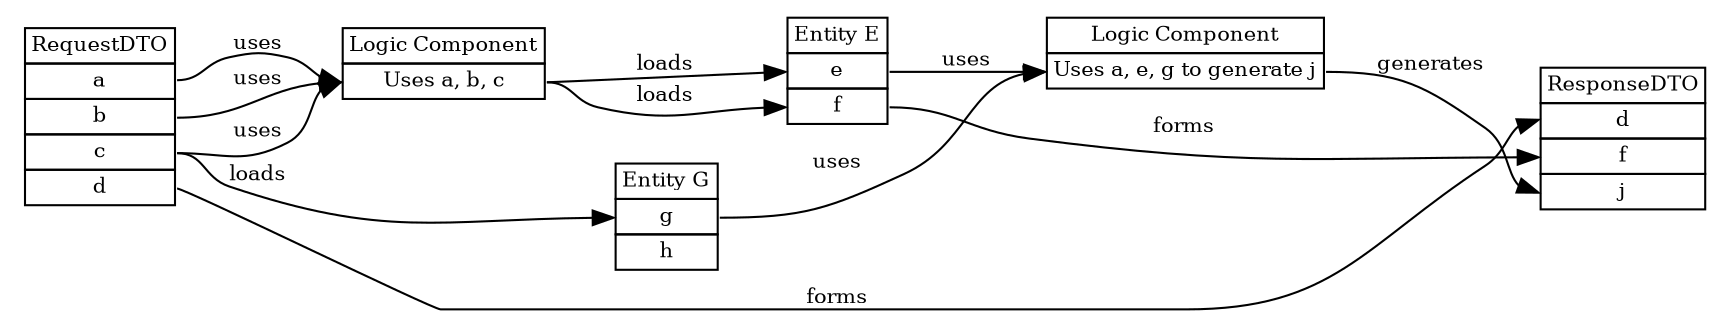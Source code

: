 digraph G {
    // Define the overall graph attributes
    rankdir=LR;
    node [shape=none, fontsize=10];
    edge [fontsize=10];

    // Define the DTOs and entities with vertically stacked fields
    RequestDTO [label=<
        <TABLE BORDER="0" CELLBORDER="1" CELLSPACING="0">
            <TR><TD COLSPAN="1">RequestDTO</TD></TR>
            <TR><TD PORT="a">a</TD></TR>
            <TR><TD PORT="b">b</TD></TR>
            <TR><TD PORT="c">c</TD></TR>
            <TR><TD PORT="d">d</TD></TR>
        </TABLE>>];
    
    LogicComponent1 [label=<
        <TABLE BORDER="0" CELLBORDER="1" CELLSPACING="0">
            <TR><TD COLSPAN="1">Logic Component</TD></TR>
            <TR><TD PORT="logic">Uses a, b, c</TD></TR>
        </TABLE>>];
    
    EntityE [label=<
        <TABLE BORDER="0" CELLBORDER="1" CELLSPACING="0">
            <TR><TD COLSPAN="1">Entity E</TD></TR>
            <TR><TD PORT="e">e</TD></TR>
            <TR><TD PORT="f">f</TD></TR>
        </TABLE>>];
    
    EntityG [label=<
        <TABLE BORDER="0" CELLBORDER="1" CELLSPACING="0">
            <TR><TD COLSPAN="1">Entity G</TD></TR>
            <TR><TD PORT="g">g</TD></TR>
            <TR><TD PORT="h">h</TD></TR>
        </TABLE>>];
    
    LogicComponent2 [label=<
        <TABLE BORDER="0" CELLBORDER="1" CELLSPACING="0">
            <TR><TD COLSPAN="1">Logic Component</TD></TR>
            <TR><TD PORT="logic">Uses a, e, g to generate j</TD></TR>
        </TABLE>>];
    
    ResponseDTO [label=<
        <TABLE BORDER="0" CELLBORDER="1" CELLSPACING="0">
            <TR><TD COLSPAN="1">ResponseDTO</TD></TR>
            <TR><TD PORT="d">d</TD></TR>
            <TR><TD PORT="f">f</TD></TR>
            <TR><TD PORT="j">j</TD></TR>
        </TABLE>>];

    // Define the edges representing data flow between fields
    RequestDTO:a -> LogicComponent1:logic [label="uses"];
    RequestDTO:b -> LogicComponent1:logic [label="uses"];
    RequestDTO:c -> LogicComponent1:logic [label="uses"];
    LogicComponent1:logic -> EntityE:e [label="loads"];
    LogicComponent1:logic -> EntityE:f [label="loads"];
    RequestDTO:c -> EntityG:g [label="loads"];
    EntityE:e -> LogicComponent2:logic [label="uses"];
    EntityG:g -> LogicComponent2:logic [label="uses"];
    LogicComponent2:logic -> ResponseDTO:j [label="generates"];
    RequestDTO:d -> ResponseDTO:d [label="forms"];
    EntityE:f -> ResponseDTO:f [label="forms"];
}